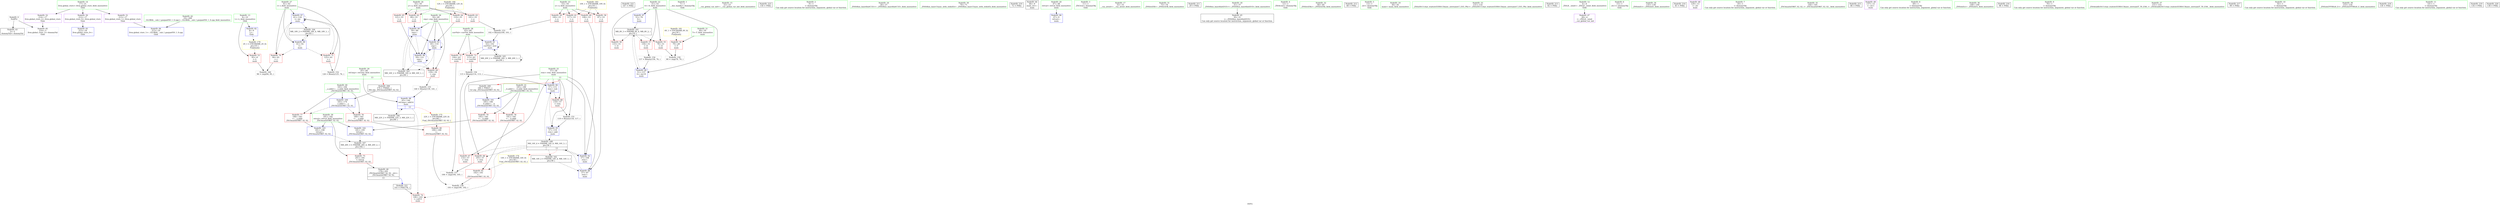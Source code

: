 digraph "SVFG" {
	label="SVFG";

	Node0x55ebd201e2d0 [shape=record,color=grey,label="{NodeID: 0\nNullPtr}"];
	Node0x55ebd201e2d0 -> Node0x55ebd2035e40[style=solid];
	Node0x55ebd201e2d0 -> Node0x55ebd2039200[style=solid];
	Node0x55ebd2036380 [shape=record,color=blue,label="{NodeID: 97\n61\<--126\ni\<--inc\nmain\n}"];
	Node0x55ebd2036380 -> Node0x55ebd2038540[style=dashed];
	Node0x55ebd2036380 -> Node0x55ebd2038610[style=dashed];
	Node0x55ebd2036380 -> Node0x55ebd2036380[style=dashed];
	Node0x55ebd2036380 -> Node0x55ebd2044010[style=dashed];
	Node0x55ebd20343b0 [shape=record,color=green,label="{NodeID: 14\n17\<--21\nllvm.global_ctors\<--llvm.global_ctors_field_insensitive\nGlob }"];
	Node0x55ebd20343b0 -> Node0x55ebd2037470[style=solid];
	Node0x55ebd20343b0 -> Node0x55ebd2037570[style=solid];
	Node0x55ebd20343b0 -> Node0x55ebd2037670[style=solid];
	Node0x55ebd2035030 [shape=record,color=green,label="{NodeID: 28\n63\<--64\ncurrVal\<--currVal_field_insensitive\nmain\n}"];
	Node0x55ebd2035030 -> Node0x55ebd20386e0[style=solid];
	Node0x55ebd2035030 -> Node0x55ebd20387b0[style=solid];
	Node0x55ebd2035030 -> Node0x55ebd2039710[style=solid];
	Node0x55ebd1e42670 [shape=record,color=black,label="{NodeID: 208\n179 = PHI(65, )\n0th arg _ZSt3maxIxERKT_S2_S2_ }"];
	Node0x55ebd1e42670 -> Node0x55ebd20365f0[style=solid];
	Node0x55ebd2035d40 [shape=record,color=green,label="{NodeID: 42\n19\<--208\n_GLOBAL__sub_I_gunjan050_1_0.cpp\<--_GLOBAL__sub_I_gunjan050_1_0.cpp_field_insensitive\n}"];
	Node0x55ebd2035d40 -> Node0x55ebd2039100[style=solid];
	Node0x55ebd2054430 [shape=record,color=black,label="{NodeID: 222\n147 = PHI()\n}"];
	Node0x55ebd20379e0 [shape=record,color=red,label="{NodeID: 56\n133\<--51\n\<--tt\nmain\n}"];
	Node0x55ebd203dc10 [shape=record,color=grey,label="{NodeID: 153\n102 = Binary(100, 101, )\n}"];
	Node0x55ebd203dc10 -> Node0x55ebd2039710[style=solid];
	Node0x55ebd2038540 [shape=record,color=red,label="{NodeID: 70\n94\<--61\n\<--i\nmain\n}"];
	Node0x55ebd2038540 -> Node0x55ebd203e690[style=solid];
	Node0x55ebd2044f10 [shape=record,color=black,label="{NodeID: 167\nMR_26V_3 = PHI(MR_26V_4, MR_26V_2, )\npts\{182 \}\n}"];
	Node0x55ebd2044f10 -> Node0x55ebd2038950[style=dashed];
	Node0x55ebd2039100 [shape=record,color=blue,label="{NodeID: 84\n213\<--19\nllvm.global_ctors_1\<--_GLOBAL__sub_I_gunjan050_1_0.cpp\nGlob }"];
	Node0x55ebd2033480 [shape=record,color=green,label="{NodeID: 1\n7\<--1\n__dso_handle\<--dummyObj\nGlob }"];
	Node0x55ebd20482a0 [shape=record,color=yellow,style=double,label="{NodeID: 181\n6V_1 = ENCHI(MR_6V_0)\npts\{50 \}\nFun[main]}"];
	Node0x55ebd20482a0 -> Node0x55ebd2037840[style=dashed];
	Node0x55ebd2036450 [shape=record,color=blue,label="{NodeID: 98\n65\<--140\nref.tmp\<--add14\nmain\n|{|<s2>13}}"];
	Node0x55ebd2036450 -> Node0x55ebd2038880[style=dashed];
	Node0x55ebd2036450 -> Node0x55ebd2044a10[style=dashed];
	Node0x55ebd2036450:s2 -> Node0x55ebd2047d30[style=dashed,color=red];
	Node0x55ebd20344b0 [shape=record,color=green,label="{NodeID: 15\n22\<--23\n__cxx_global_var_init\<--__cxx_global_var_init_field_insensitive\n}"];
	Node0x55ebd2035100 [shape=record,color=green,label="{NodeID: 29\n65\<--66\nref.tmp\<--ref.tmp_field_insensitive\nmain\n|{|<s1>13}}"];
	Node0x55ebd2035100 -> Node0x55ebd2036450[style=solid];
	Node0x55ebd2035100:s1 -> Node0x55ebd1e42670[style=solid,color=red];
	Node0x55ebd2053420 [shape=record,color=black,label="{NodeID: 209\n180 = PHI(57, )\n1st arg _ZSt3maxIxERKT_S2_S2_ }"];
	Node0x55ebd2053420 -> Node0x55ebd20366c0[style=solid];
	Node0x55ebd2035e40 [shape=record,color=black,label="{NodeID: 43\n2\<--3\ndummyVal\<--dummyVal\n}"];
	Node0x55ebd2054500 [shape=record,color=black,label="{NodeID: 223\n150 = PHI()\n}"];
	Node0x55ebd2037ab0 [shape=record,color=red,label="{NodeID: 57\n156\<--51\n\<--tt\nmain\n}"];
	Node0x55ebd2037ab0 -> Node0x55ebd203dd90[style=solid];
	Node0x55ebd203dd90 [shape=record,color=grey,label="{NodeID: 154\n157 = Binary(156, 76, )\n}"];
	Node0x55ebd203dd90 -> Node0x55ebd2036520[style=solid];
	Node0x55ebd2038610 [shape=record,color=red,label="{NodeID: 71\n125\<--61\n\<--i\nmain\n}"];
	Node0x55ebd2038610 -> Node0x55ebd203da90[style=solid];
	Node0x55ebd2045410 [shape=record,color=black,label="{NodeID: 168\nMR_14V_4 = PHI(MR_14V_6, MR_14V_3, )\npts\{58 \}\n|{|<s6>13}}"];
	Node0x55ebd2045410 -> Node0x55ebd2038200[style=dashed];
	Node0x55ebd2045410 -> Node0x55ebd20382d0[style=dashed];
	Node0x55ebd2045410 -> Node0x55ebd2038880[style=dashed];
	Node0x55ebd2045410 -> Node0x55ebd20397e0[style=dashed];
	Node0x55ebd2045410 -> Node0x55ebd2039980[style=dashed];
	Node0x55ebd2045410 -> Node0x55ebd2043610[style=dashed];
	Node0x55ebd2045410:s6 -> Node0x55ebd2047210[style=dashed,color=red];
	Node0x55ebd2039200 [shape=record,color=blue, style = dotted,label="{NodeID: 85\n214\<--3\nllvm.global_ctors_2\<--dummyVal\nGlob }"];
	Node0x55ebd2033510 [shape=record,color=green,label="{NodeID: 2\n9\<--1\n\<--dummyObj\nCan only get source location for instruction, argument, global var or function.}"];
	Node0x55ebd2036520 [shape=record,color=blue,label="{NodeID: 99\n51\<--157\ntt\<--inc19\nmain\n}"];
	Node0x55ebd2036520 -> Node0x55ebd2043110[style=dashed];
	Node0x55ebd20345b0 [shape=record,color=green,label="{NodeID: 16\n26\<--27\n_ZNSt8ios_base4InitC1Ev\<--_ZNSt8ios_base4InitC1Ev_field_insensitive\n}"];
	Node0x55ebd20351d0 [shape=record,color=green,label="{NodeID: 30\n70\<--71\n_ZNSt8ios_base15sync_with_stdioEb\<--_ZNSt8ios_base15sync_with_stdioEb_field_insensitive\n}"];
	Node0x55ebd2053700 [shape=record,color=black,label="{NodeID: 210\n72 = PHI()\n}"];
	Node0x55ebd2035f40 [shape=record,color=black,label="{NodeID: 44\n46\<--9\nmain_ret\<--\nmain\n}"];
	Node0x55ebd2037b80 [shape=record,color=red,label="{NodeID: 58\n87\<--53\n\<--x\nmain\n}"];
	Node0x55ebd2037b80 -> Node0x55ebd20394a0[style=solid];
	Node0x55ebd203df10 [shape=record,color=grey,label="{NodeID: 155\n140 = Binary(139, 141, )\n}"];
	Node0x55ebd203df10 -> Node0x55ebd2036450[style=solid];
	Node0x55ebd20386e0 [shape=record,color=red,label="{NodeID: 72\n104\<--63\n\<--currVal\nmain\n}"];
	Node0x55ebd20386e0 -> Node0x55ebd203e210[style=solid];
	Node0x55ebd2039300 [shape=record,color=blue,label="{NodeID: 86\n47\<--9\nretval\<--\nmain\n}"];
	Node0x55ebd20335a0 [shape=record,color=green,label="{NodeID: 3\n11\<--1\n_ZSt3cin\<--dummyObj\nGlob }"];
	Node0x55ebd2048460 [shape=record,color=yellow,style=double,label="{NodeID: 183\n10V_1 = ENCHI(MR_10V_0)\npts\{54 \}\nFun[main]}"];
	Node0x55ebd2048460 -> Node0x55ebd2037b80[style=dashed];
	Node0x55ebd2048460 -> Node0x55ebd2037c50[style=dashed];
	Node0x55ebd2048460 -> Node0x55ebd2037d20[style=dashed];
	Node0x55ebd2048460 -> Node0x55ebd2037df0[style=dashed];
	Node0x55ebd20365f0 [shape=record,color=blue,label="{NodeID: 100\n183\<--179\n__a.addr\<--__a\n_ZSt3maxIxERKT_S2_S2_\n}"];
	Node0x55ebd20365f0 -> Node0x55ebd2038a20[style=dashed];
	Node0x55ebd20365f0 -> Node0x55ebd2038af0[style=dashed];
	Node0x55ebd20346b0 [shape=record,color=green,label="{NodeID: 17\n32\<--33\n__cxa_atexit\<--__cxa_atexit_field_insensitive\n}"];
	Node0x55ebd20352d0 [shape=record,color=green,label="{NodeID: 31\n73\<--74\n_ZNSirsERi\<--_ZNSirsERi_field_insensitive\n}"];
	Node0x55ebd2053800 [shape=record,color=black,label="{NodeID: 211\n29 = PHI()\n}"];
	Node0x55ebd2036010 [shape=record,color=black,label="{NodeID: 45\n30\<--31\n\<--_ZNSt8ios_base4InitD1Ev\nCan only get source location for instruction, argument, global var or function.}"];
	Node0x55ebd2037c50 [shape=record,color=red,label="{NodeID: 59\n100\<--53\n\<--x\nmain\n}"];
	Node0x55ebd2037c50 -> Node0x55ebd203dc10[style=solid];
	Node0x55ebd203e090 [shape=record,color=grey,label="{NodeID: 156\n115 = Binary(114, 113, )\n}"];
	Node0x55ebd203e090 -> Node0x55ebd2039980[style=solid];
	Node0x55ebd20387b0 [shape=record,color=red,label="{NodeID: 73\n113\<--63\n\<--currVal\nmain\n}"];
	Node0x55ebd20387b0 -> Node0x55ebd203e090[style=solid];
	Node0x55ebd20393d0 [shape=record,color=blue,label="{NodeID: 87\n51\<--76\ntt\<--\nmain\n}"];
	Node0x55ebd20393d0 -> Node0x55ebd2043110[style=dashed];
	Node0x55ebd2033630 [shape=record,color=green,label="{NodeID: 4\n12\<--1\n_ZSt4cout\<--dummyObj\nGlob }"];
	Node0x55ebd2048540 [shape=record,color=yellow,style=double,label="{NodeID: 184\n12V_1 = ENCHI(MR_12V_0)\npts\{56 \}\nFun[main]}"];
	Node0x55ebd2048540 -> Node0x55ebd2037ec0[style=dashed];
	Node0x55ebd2048540 -> Node0x55ebd2037f90[style=dashed];
	Node0x55ebd2048540 -> Node0x55ebd2038060[style=dashed];
	Node0x55ebd2048540 -> Node0x55ebd2038130[style=dashed];
	Node0x55ebd20366c0 [shape=record,color=blue,label="{NodeID: 101\n185\<--180\n__b.addr\<--__b\n_ZSt3maxIxERKT_S2_S2_\n}"];
	Node0x55ebd20366c0 -> Node0x55ebd2038bc0[style=dashed];
	Node0x55ebd20366c0 -> Node0x55ebd2038c90[style=dashed];
	Node0x55ebd20347b0 [shape=record,color=green,label="{NodeID: 18\n31\<--37\n_ZNSt8ios_base4InitD1Ev\<--_ZNSt8ios_base4InitD1Ev_field_insensitive\n}"];
	Node0x55ebd20347b0 -> Node0x55ebd2036010[style=solid];
	Node0x55ebd20353d0 [shape=record,color=green,label="{NodeID: 32\n84\<--85\n_ZNSirsERx\<--_ZNSirsERx_field_insensitive\n}"];
	Node0x55ebd2053900 [shape=record,color=black,label="{NodeID: 212\n68 = PHI()\n}"];
	Node0x55ebd2036110 [shape=record,color=black,label="{NodeID: 46\n178\<--201\n_ZSt3maxIxERKT_S2_S2__ret\<--\n_ZSt3maxIxERKT_S2_S2_\n|{<s0>13}}"];
	Node0x55ebd2036110:s0 -> Node0x55ebd2054230[style=solid,color=blue];
	Node0x55ebd2037d20 [shape=record,color=red,label="{NodeID: 60\n108\<--53\n\<--x\nmain\n}"];
	Node0x55ebd2037d20 -> Node0x55ebd20397e0[style=solid];
	Node0x55ebd203e210 [shape=record,color=grey,label="{NodeID: 157\n106 = cmp(104, 105, )\n}"];
	Node0x55ebd2038880 [shape=record,color=red,label="{NodeID: 74\n146\<--143\n\<--call15\nmain\n}"];
	Node0x55ebd20394a0 [shape=record,color=blue,label="{NodeID: 88\n57\<--87\nrem\<--\nmain\n}"];
	Node0x55ebd20394a0 -> Node0x55ebd2045410[style=dashed];
	Node0x55ebd2033e70 [shape=record,color=green,label="{NodeID: 5\n13\<--1\n.str\<--dummyObj\nGlob }"];
	Node0x55ebd2036790 [shape=record,color=blue,label="{NodeID: 102\n181\<--195\nretval\<--\n_ZSt3maxIxERKT_S2_S2_\n}"];
	Node0x55ebd2036790 -> Node0x55ebd2044f10[style=dashed];
	Node0x55ebd20348b0 [shape=record,color=green,label="{NodeID: 19\n44\<--45\nmain\<--main_field_insensitive\n}"];
	Node0x55ebd20354d0 [shape=record,color=green,label="{NodeID: 33\n131\<--132\n_ZStlsISt11char_traitsIcEERSt13basic_ostreamIcT_ES5_PKc\<--_ZStlsISt11char_traitsIcEERSt13basic_ostreamIcT_ES5_PKc_field_insensitive\n}"];
	Node0x55ebd2053a00 [shape=record,color=black,label="{NodeID: 213\n82 = PHI()\n}"];
	Node0x55ebd20361e0 [shape=record,color=purple,label="{NodeID: 47\n28\<--4\n\<--_ZStL8__ioinit\n__cxx_global_var_init\n}"];
	Node0x55ebd2037df0 [shape=record,color=red,label="{NodeID: 61\n117\<--53\n\<--x\nmain\n}"];
	Node0x55ebd2037df0 -> Node0x55ebd203d950[style=solid];
	Node0x55ebd203e390 [shape=record,color=grey,label="{NodeID: 158\n193 = cmp(190, 192, )\n}"];
	Node0x55ebd2038950 [shape=record,color=red,label="{NodeID: 75\n201\<--181\n\<--retval\n_ZSt3maxIxERKT_S2_S2_\n}"];
	Node0x55ebd2038950 -> Node0x55ebd2036110[style=solid];
	Node0x55ebd2039570 [shape=record,color=blue,label="{NodeID: 89\n59\<--89\nexp\<--\nmain\n}"];
	Node0x55ebd2039570 -> Node0x55ebd2038470[style=dashed];
	Node0x55ebd2039570 -> Node0x55ebd20398b0[style=dashed];
	Node0x55ebd2039570 -> Node0x55ebd20362b0[style=dashed];
	Node0x55ebd2039570 -> Node0x55ebd2043b10[style=dashed];
	Node0x55ebd2033f00 [shape=record,color=green,label="{NodeID: 6\n15\<--1\n.str.1\<--dummyObj\nGlob }"];
	Node0x55ebd2036860 [shape=record,color=blue,label="{NodeID: 103\n181\<--198\nretval\<--\n_ZSt3maxIxERKT_S2_S2_\n}"];
	Node0x55ebd2036860 -> Node0x55ebd2044f10[style=dashed];
	Node0x55ebd20349b0 [shape=record,color=green,label="{NodeID: 20\n47\<--48\nretval\<--retval_field_insensitive\nmain\n}"];
	Node0x55ebd20349b0 -> Node0x55ebd2039300[style=solid];
	Node0x55ebd20355d0 [shape=record,color=green,label="{NodeID: 34\n135\<--136\n_ZNSolsEi\<--_ZNSolsEi_field_insensitive\n}"];
	Node0x55ebd2053b00 [shape=record,color=black,label="{NodeID: 214\n83 = PHI()\n}"];
	Node0x55ebd20372d0 [shape=record,color=purple,label="{NodeID: 48\n129\<--13\n\<--.str\nmain\n}"];
	Node0x55ebd2037ec0 [shape=record,color=red,label="{NodeID: 62\n89\<--55\n\<--y\nmain\n}"];
	Node0x55ebd2037ec0 -> Node0x55ebd2039570[style=solid];
	Node0x55ebd203e510 [shape=record,color=grey,label="{NodeID: 159\n80 = cmp(78, 79, )\n}"];
	Node0x55ebd2038a20 [shape=record,color=red,label="{NodeID: 76\n189\<--183\n\<--__a.addr\n_ZSt3maxIxERKT_S2_S2_\n}"];
	Node0x55ebd2038a20 -> Node0x55ebd2038d60[style=solid];
	Node0x55ebd2039640 [shape=record,color=blue,label="{NodeID: 90\n61\<--92\ni\<--\nmain\n}"];
	Node0x55ebd2039640 -> Node0x55ebd2038540[style=dashed];
	Node0x55ebd2039640 -> Node0x55ebd2038610[style=dashed];
	Node0x55ebd2039640 -> Node0x55ebd2036380[style=dashed];
	Node0x55ebd2039640 -> Node0x55ebd2044010[style=dashed];
	Node0x55ebd2033f90 [shape=record,color=green,label="{NodeID: 7\n18\<--1\n\<--dummyObj\nCan only get source location for instruction, argument, global var or function.}"];
	Node0x55ebd2034a80 [shape=record,color=green,label="{NodeID: 21\n49\<--50\nT\<--T_field_insensitive\nmain\n}"];
	Node0x55ebd2034a80 -> Node0x55ebd2037840[style=solid];
	Node0x55ebd20356d0 [shape=record,color=green,label="{NodeID: 35\n144\<--145\n_ZSt3maxIxERKT_S2_S2_\<--_ZSt3maxIxERKT_S2_S2__field_insensitive\n}"];
	Node0x55ebd2053c60 [shape=record,color=black,label="{NodeID: 215\n86 = PHI()\n}"];
	Node0x55ebd20373a0 [shape=record,color=purple,label="{NodeID: 49\n137\<--15\n\<--.str.1\nmain\n}"];
	Node0x55ebd2037f90 [shape=record,color=red,label="{NodeID: 63\n101\<--55\n\<--y\nmain\n}"];
	Node0x55ebd2037f90 -> Node0x55ebd203dc10[style=solid];
	Node0x55ebd203e690 [shape=record,color=grey,label="{NodeID: 160\n96 = cmp(94, 95, )\n}"];
	Node0x55ebd2038af0 [shape=record,color=red,label="{NodeID: 77\n198\<--183\n\<--__a.addr\n_ZSt3maxIxERKT_S2_S2_\n}"];
	Node0x55ebd2038af0 -> Node0x55ebd2036860[style=solid];
	Node0x55ebd2047210 [shape=record,color=yellow,style=double,label="{NodeID: 174\n14V_1 = ENCHI(MR_14V_0)\npts\{58 \}\nFun[_ZSt3maxIxERKT_S2_S2_]}"];
	Node0x55ebd2047210 -> Node0x55ebd2038e30[style=dashed];
	Node0x55ebd2039710 [shape=record,color=blue,label="{NodeID: 91\n63\<--102\ncurrVal\<--mul\nmain\n}"];
	Node0x55ebd2039710 -> Node0x55ebd20386e0[style=dashed];
	Node0x55ebd2039710 -> Node0x55ebd20387b0[style=dashed];
	Node0x55ebd2039710 -> Node0x55ebd2039710[style=dashed];
	Node0x55ebd2039710 -> Node0x55ebd2044510[style=dashed];
	Node0x55ebd2034020 [shape=record,color=green,label="{NodeID: 8\n69\<--1\n\<--dummyObj\nCan only get source location for instruction, argument, global var or function.}"];
	Node0x55ebd2034b50 [shape=record,color=green,label="{NodeID: 22\n51\<--52\ntt\<--tt_field_insensitive\nmain\n}"];
	Node0x55ebd2034b50 -> Node0x55ebd2037910[style=solid];
	Node0x55ebd2034b50 -> Node0x55ebd20379e0[style=solid];
	Node0x55ebd2034b50 -> Node0x55ebd2037ab0[style=solid];
	Node0x55ebd2034b50 -> Node0x55ebd20393d0[style=solid];
	Node0x55ebd2034b50 -> Node0x55ebd2036520[style=solid];
	Node0x55ebd20357d0 [shape=record,color=green,label="{NodeID: 36\n148\<--149\n_ZNSolsEx\<--_ZNSolsEx_field_insensitive\n}"];
	Node0x55ebd2053d30 [shape=record,color=black,label="{NodeID: 216\n98 = PHI()\n}"];
	Node0x55ebd2037470 [shape=record,color=purple,label="{NodeID: 50\n212\<--17\nllvm.global_ctors_0\<--llvm.global_ctors\nGlob }"];
	Node0x55ebd2037470 -> Node0x55ebd2039000[style=solid];
	Node0x55ebd2038060 [shape=record,color=red,label="{NodeID: 64\n110\<--55\n\<--y\nmain\n}"];
	Node0x55ebd2038060 -> Node0x55ebd20398b0[style=solid];
	Node0x55ebd2043110 [shape=record,color=black,label="{NodeID: 161\nMR_8V_3 = PHI(MR_8V_4, MR_8V_2, )\npts\{52 \}\n}"];
	Node0x55ebd2043110 -> Node0x55ebd2037910[style=dashed];
	Node0x55ebd2043110 -> Node0x55ebd20379e0[style=dashed];
	Node0x55ebd2043110 -> Node0x55ebd2037ab0[style=dashed];
	Node0x55ebd2043110 -> Node0x55ebd2036520[style=dashed];
	Node0x55ebd2038bc0 [shape=record,color=red,label="{NodeID: 78\n191\<--185\n\<--__b.addr\n_ZSt3maxIxERKT_S2_S2_\n}"];
	Node0x55ebd2038bc0 -> Node0x55ebd2038e30[style=solid];
	Node0x55ebd2047d30 [shape=record,color=yellow,style=double,label="{NodeID: 175\n22V_1 = ENCHI(MR_22V_0)\npts\{66 \}\nFun[_ZSt3maxIxERKT_S2_S2_]}"];
	Node0x55ebd2047d30 -> Node0x55ebd2038d60[style=dashed];
	Node0x55ebd20397e0 [shape=record,color=blue,label="{NodeID: 92\n57\<--108\nrem\<--\nmain\n}"];
	Node0x55ebd20397e0 -> Node0x55ebd2045410[style=dashed];
	Node0x55ebd20340b0 [shape=record,color=green,label="{NodeID: 9\n76\<--1\n\<--dummyObj\nCan only get source location for instruction, argument, global var or function.}"];
	Node0x55ebd2034c20 [shape=record,color=green,label="{NodeID: 23\n53\<--54\nx\<--x_field_insensitive\nmain\n}"];
	Node0x55ebd2034c20 -> Node0x55ebd2037b80[style=solid];
	Node0x55ebd2034c20 -> Node0x55ebd2037c50[style=solid];
	Node0x55ebd2034c20 -> Node0x55ebd2037d20[style=solid];
	Node0x55ebd2034c20 -> Node0x55ebd2037df0[style=solid];
	Node0x55ebd20358d0 [shape=record,color=green,label="{NodeID: 37\n151\<--152\n_ZSt4endlIcSt11char_traitsIcEERSt13basic_ostreamIT_T0_ES6_\<--_ZSt4endlIcSt11char_traitsIcEERSt13basic_ostreamIT_T0_ES6__field_insensitive\n}"];
	Node0x55ebd2053e60 [shape=record,color=black,label="{NodeID: 217\n99 = PHI()\n}"];
	Node0x55ebd2037570 [shape=record,color=purple,label="{NodeID: 51\n213\<--17\nllvm.global_ctors_1\<--llvm.global_ctors\nGlob }"];
	Node0x55ebd2037570 -> Node0x55ebd2039100[style=solid];
	Node0x55ebd2038130 [shape=record,color=red,label="{NodeID: 65\n121\<--55\n\<--y\nmain\n}"];
	Node0x55ebd2038130 -> Node0x55ebd20362b0[style=solid];
	Node0x55ebd2043610 [shape=record,color=black,label="{NodeID: 162\nMR_14V_2 = PHI(MR_14V_4, MR_14V_1, )\npts\{58 \}\n}"];
	Node0x55ebd2043610 -> Node0x55ebd20394a0[style=dashed];
	Node0x55ebd2038c90 [shape=record,color=red,label="{NodeID: 79\n195\<--185\n\<--__b.addr\n_ZSt3maxIxERKT_S2_S2_\n}"];
	Node0x55ebd2038c90 -> Node0x55ebd2036790[style=solid];
	Node0x55ebd20398b0 [shape=record,color=blue,label="{NodeID: 93\n59\<--110\nexp\<--\nmain\n}"];
	Node0x55ebd20398b0 -> Node0x55ebd2038470[style=dashed];
	Node0x55ebd20398b0 -> Node0x55ebd20398b0[style=dashed];
	Node0x55ebd20398b0 -> Node0x55ebd20362b0[style=dashed];
	Node0x55ebd20398b0 -> Node0x55ebd2043b10[style=dashed];
	Node0x55ebd2034140 [shape=record,color=green,label="{NodeID: 10\n92\<--1\n\<--dummyObj\nCan only get source location for instruction, argument, global var or function.}"];
	Node0x55ebd2034cf0 [shape=record,color=green,label="{NodeID: 24\n55\<--56\ny\<--y_field_insensitive\nmain\n}"];
	Node0x55ebd2034cf0 -> Node0x55ebd2037ec0[style=solid];
	Node0x55ebd2034cf0 -> Node0x55ebd2037f90[style=solid];
	Node0x55ebd2034cf0 -> Node0x55ebd2038060[style=solid];
	Node0x55ebd2034cf0 -> Node0x55ebd2038130[style=solid];
	Node0x55ebd20359d0 [shape=record,color=green,label="{NodeID: 38\n153\<--154\n_ZNSolsEPFRSoS_E\<--_ZNSolsEPFRSoS_E_field_insensitive\n}"];
	Node0x55ebd2053f30 [shape=record,color=black,label="{NodeID: 218\n130 = PHI()\n}"];
	Node0x55ebd2037670 [shape=record,color=purple,label="{NodeID: 52\n214\<--17\nllvm.global_ctors_2\<--llvm.global_ctors\nGlob }"];
	Node0x55ebd2037670 -> Node0x55ebd2039200[style=solid];
	Node0x55ebd2038200 [shape=record,color=red,label="{NodeID: 66\n105\<--57\n\<--rem\nmain\n}"];
	Node0x55ebd2038200 -> Node0x55ebd203e210[style=solid];
	Node0x55ebd2043b10 [shape=record,color=black,label="{NodeID: 163\nMR_16V_2 = PHI(MR_16V_4, MR_16V_1, )\npts\{60 \}\n}"];
	Node0x55ebd2043b10 -> Node0x55ebd2039570[style=dashed];
	Node0x55ebd2038d60 [shape=record,color=red,label="{NodeID: 80\n190\<--189\n\<--\n_ZSt3maxIxERKT_S2_S2_\n}"];
	Node0x55ebd2038d60 -> Node0x55ebd203e390[style=solid];
	Node0x55ebd2039980 [shape=record,color=blue,label="{NodeID: 94\n57\<--115\nrem\<--sub\nmain\n}"];
	Node0x55ebd2039980 -> Node0x55ebd20383a0[style=dashed];
	Node0x55ebd2039980 -> Node0x55ebd2039a50[style=dashed];
	Node0x55ebd20341d0 [shape=record,color=green,label="{NodeID: 11\n141\<--1\n\<--dummyObj\nCan only get source location for instruction, argument, global var or function.}"];
	Node0x55ebd2034dc0 [shape=record,color=green,label="{NodeID: 25\n57\<--58\nrem\<--rem_field_insensitive\nmain\n|{|<s7>13}}"];
	Node0x55ebd2034dc0 -> Node0x55ebd2038200[style=solid];
	Node0x55ebd2034dc0 -> Node0x55ebd20382d0[style=solid];
	Node0x55ebd2034dc0 -> Node0x55ebd20383a0[style=solid];
	Node0x55ebd2034dc0 -> Node0x55ebd20394a0[style=solid];
	Node0x55ebd2034dc0 -> Node0x55ebd20397e0[style=solid];
	Node0x55ebd2034dc0 -> Node0x55ebd2039980[style=solid];
	Node0x55ebd2034dc0 -> Node0x55ebd2039a50[style=solid];
	Node0x55ebd2034dc0:s7 -> Node0x55ebd2053420[style=solid,color=red];
	Node0x55ebd2035ad0 [shape=record,color=green,label="{NodeID: 39\n181\<--182\nretval\<--retval_field_insensitive\n_ZSt3maxIxERKT_S2_S2_\n}"];
	Node0x55ebd2035ad0 -> Node0x55ebd2038950[style=solid];
	Node0x55ebd2035ad0 -> Node0x55ebd2036790[style=solid];
	Node0x55ebd2035ad0 -> Node0x55ebd2036860[style=solid];
	Node0x55ebd2054060 [shape=record,color=black,label="{NodeID: 219\n134 = PHI()\n}"];
	Node0x55ebd2037770 [shape=record,color=red,label="{NodeID: 53\n95\<--8\n\<--L\nmain\n}"];
	Node0x55ebd2037770 -> Node0x55ebd203e690[style=solid];
	Node0x55ebd20382d0 [shape=record,color=red,label="{NodeID: 67\n114\<--57\n\<--rem\nmain\n}"];
	Node0x55ebd20382d0 -> Node0x55ebd203e090[style=solid];
	Node0x55ebd2044010 [shape=record,color=black,label="{NodeID: 164\nMR_18V_2 = PHI(MR_18V_4, MR_18V_1, )\npts\{62 \}\n}"];
	Node0x55ebd2044010 -> Node0x55ebd2039640[style=dashed];
	Node0x55ebd2038e30 [shape=record,color=red,label="{NodeID: 81\n192\<--191\n\<--\n_ZSt3maxIxERKT_S2_S2_\n}"];
	Node0x55ebd2038e30 -> Node0x55ebd203e390[style=solid];
	Node0x55ebd2039a50 [shape=record,color=blue,label="{NodeID: 95\n57\<--119\nrem\<--add\nmain\n}"];
	Node0x55ebd2039a50 -> Node0x55ebd2045410[style=dashed];
	Node0x55ebd2034260 [shape=record,color=green,label="{NodeID: 12\n4\<--6\n_ZStL8__ioinit\<--_ZStL8__ioinit_field_insensitive\nGlob }"];
	Node0x55ebd2034260 -> Node0x55ebd20361e0[style=solid];
	Node0x55ebd2034e90 [shape=record,color=green,label="{NodeID: 26\n59\<--60\nexp\<--exp_field_insensitive\nmain\n}"];
	Node0x55ebd2034e90 -> Node0x55ebd2038470[style=solid];
	Node0x55ebd2034e90 -> Node0x55ebd2039570[style=solid];
	Node0x55ebd2034e90 -> Node0x55ebd20398b0[style=solid];
	Node0x55ebd2034e90 -> Node0x55ebd20362b0[style=solid];
	Node0x55ebd2035ba0 [shape=record,color=green,label="{NodeID: 40\n183\<--184\n__a.addr\<--__a.addr_field_insensitive\n_ZSt3maxIxERKT_S2_S2_\n}"];
	Node0x55ebd2035ba0 -> Node0x55ebd2038a20[style=solid];
	Node0x55ebd2035ba0 -> Node0x55ebd2038af0[style=solid];
	Node0x55ebd2035ba0 -> Node0x55ebd20365f0[style=solid];
	Node0x55ebd2054160 [shape=record,color=black,label="{NodeID: 220\n138 = PHI()\n}"];
	Node0x55ebd2037840 [shape=record,color=red,label="{NodeID: 54\n79\<--49\n\<--T\nmain\n}"];
	Node0x55ebd2037840 -> Node0x55ebd203e510[style=solid];
	Node0x55ebd203d950 [shape=record,color=grey,label="{NodeID: 151\n119 = Binary(118, 117, )\n}"];
	Node0x55ebd203d950 -> Node0x55ebd2039a50[style=solid];
	Node0x55ebd20383a0 [shape=record,color=red,label="{NodeID: 68\n118\<--57\n\<--rem\nmain\n}"];
	Node0x55ebd20383a0 -> Node0x55ebd203d950[style=solid];
	Node0x55ebd2044510 [shape=record,color=black,label="{NodeID: 165\nMR_20V_2 = PHI(MR_20V_3, MR_20V_1, )\npts\{64 \}\n}"];
	Node0x55ebd2044510 -> Node0x55ebd2039710[style=dashed];
	Node0x55ebd2044510 -> Node0x55ebd2044510[style=dashed];
	Node0x55ebd2038f00 [shape=record,color=blue,label="{NodeID: 82\n8\<--9\nL\<--\nGlob }"];
	Node0x55ebd2038f00 -> Node0x55ebd20480b0[style=dashed];
	Node0x55ebd20480b0 [shape=record,color=yellow,style=double,label="{NodeID: 179\n2V_1 = ENCHI(MR_2V_0)\npts\{10 \}\nFun[main]}"];
	Node0x55ebd20480b0 -> Node0x55ebd2037770[style=dashed];
	Node0x55ebd20362b0 [shape=record,color=blue,label="{NodeID: 96\n59\<--121\nexp\<--\nmain\n}"];
	Node0x55ebd20362b0 -> Node0x55ebd2038470[style=dashed];
	Node0x55ebd20362b0 -> Node0x55ebd20398b0[style=dashed];
	Node0x55ebd20362b0 -> Node0x55ebd20362b0[style=dashed];
	Node0x55ebd20362b0 -> Node0x55ebd2043b10[style=dashed];
	Node0x55ebd20342f0 [shape=record,color=green,label="{NodeID: 13\n8\<--10\nL\<--L_field_insensitive\nGlob }"];
	Node0x55ebd20342f0 -> Node0x55ebd2037770[style=solid];
	Node0x55ebd20342f0 -> Node0x55ebd2038f00[style=solid];
	Node0x55ebd2034f60 [shape=record,color=green,label="{NodeID: 27\n61\<--62\ni\<--i_field_insensitive\nmain\n}"];
	Node0x55ebd2034f60 -> Node0x55ebd2038540[style=solid];
	Node0x55ebd2034f60 -> Node0x55ebd2038610[style=solid];
	Node0x55ebd2034f60 -> Node0x55ebd2039640[style=solid];
	Node0x55ebd2034f60 -> Node0x55ebd2036380[style=solid];
	Node0x55ebd2035c70 [shape=record,color=green,label="{NodeID: 41\n185\<--186\n__b.addr\<--__b.addr_field_insensitive\n_ZSt3maxIxERKT_S2_S2_\n}"];
	Node0x55ebd2035c70 -> Node0x55ebd2038bc0[style=solid];
	Node0x55ebd2035c70 -> Node0x55ebd2038c90[style=solid];
	Node0x55ebd2035c70 -> Node0x55ebd20366c0[style=solid];
	Node0x55ebd2054230 [shape=record,color=black,label="{NodeID: 221\n143 = PHI(178, )\n}"];
	Node0x55ebd2054230 -> Node0x55ebd2038880[style=solid];
	Node0x55ebd2037910 [shape=record,color=red,label="{NodeID: 55\n78\<--51\n\<--tt\nmain\n}"];
	Node0x55ebd2037910 -> Node0x55ebd203e510[style=solid];
	Node0x55ebd203da90 [shape=record,color=grey,label="{NodeID: 152\n126 = Binary(125, 76, )\n}"];
	Node0x55ebd203da90 -> Node0x55ebd2036380[style=solid];
	Node0x55ebd2038470 [shape=record,color=red,label="{NodeID: 69\n139\<--59\n\<--exp\nmain\n}"];
	Node0x55ebd2038470 -> Node0x55ebd203df10[style=solid];
	Node0x55ebd2044a10 [shape=record,color=black,label="{NodeID: 166\nMR_22V_2 = PHI(MR_22V_3, MR_22V_1, )\npts\{66 \}\n}"];
	Node0x55ebd2044a10 -> Node0x55ebd2036450[style=dashed];
	Node0x55ebd2039000 [shape=record,color=blue,label="{NodeID: 83\n212\<--18\nllvm.global_ctors_0\<--\nGlob }"];
}
